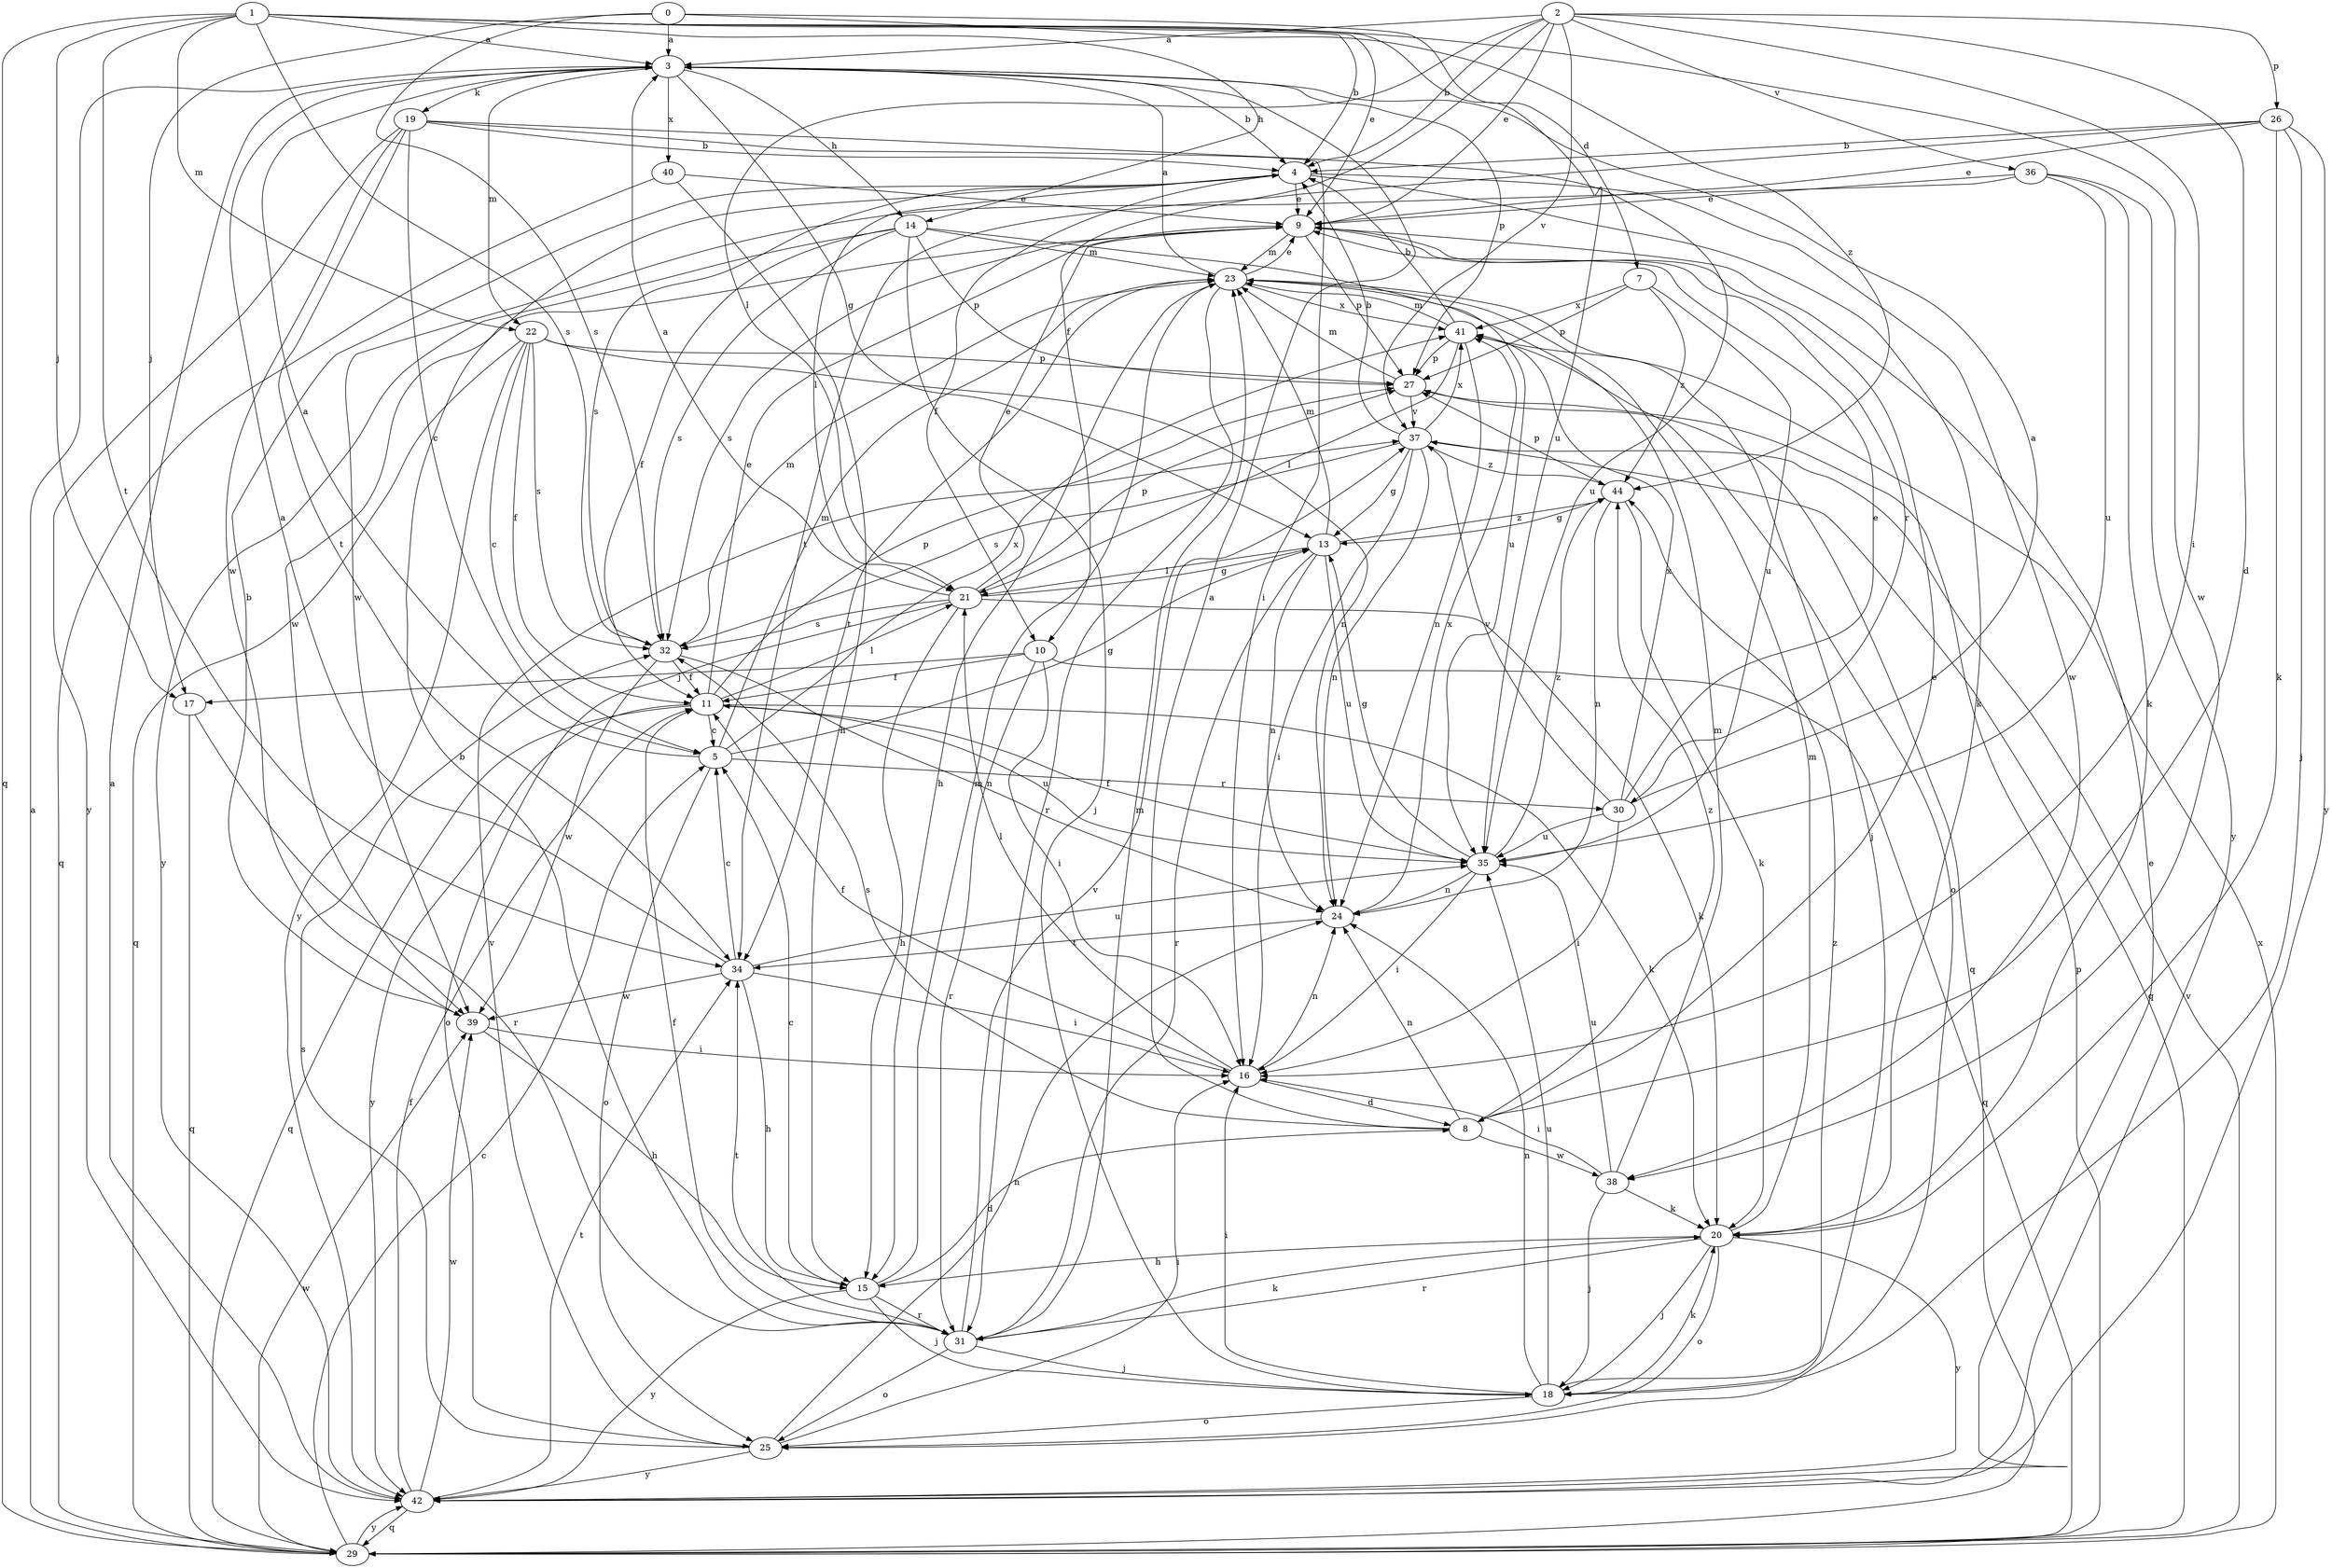 strict digraph  {
0;
1;
2;
3;
4;
5;
7;
8;
9;
10;
11;
13;
14;
15;
16;
17;
18;
19;
20;
21;
22;
23;
24;
25;
26;
27;
29;
30;
31;
32;
34;
35;
36;
37;
38;
39;
40;
41;
42;
44;
0 -> 3  [label=a];
0 -> 7  [label=d];
0 -> 17  [label=j];
0 -> 32  [label=s];
0 -> 44  [label=z];
1 -> 3  [label=a];
1 -> 4  [label=b];
1 -> 9  [label=e];
1 -> 14  [label=h];
1 -> 17  [label=j];
1 -> 22  [label=m];
1 -> 29  [label=q];
1 -> 32  [label=s];
1 -> 34  [label=t];
1 -> 35  [label=u];
1 -> 38  [label=w];
2 -> 3  [label=a];
2 -> 4  [label=b];
2 -> 8  [label=d];
2 -> 9  [label=e];
2 -> 10  [label=f];
2 -> 16  [label=i];
2 -> 21  [label=l];
2 -> 26  [label=p];
2 -> 36  [label=v];
2 -> 37  [label=v];
3 -> 4  [label=b];
3 -> 13  [label=g];
3 -> 14  [label=h];
3 -> 19  [label=k];
3 -> 22  [label=m];
3 -> 27  [label=p];
3 -> 40  [label=x];
4 -> 9  [label=e];
4 -> 10  [label=f];
4 -> 20  [label=k];
4 -> 21  [label=l];
4 -> 32  [label=s];
4 -> 38  [label=w];
5 -> 3  [label=a];
5 -> 13  [label=g];
5 -> 23  [label=m];
5 -> 25  [label=o];
5 -> 30  [label=r];
5 -> 41  [label=x];
7 -> 27  [label=p];
7 -> 35  [label=u];
7 -> 41  [label=x];
7 -> 44  [label=z];
8 -> 3  [label=a];
8 -> 9  [label=e];
8 -> 24  [label=n];
8 -> 32  [label=s];
8 -> 38  [label=w];
8 -> 44  [label=z];
9 -> 23  [label=m];
9 -> 27  [label=p];
9 -> 30  [label=r];
9 -> 32  [label=s];
9 -> 39  [label=w];
10 -> 11  [label=f];
10 -> 16  [label=i];
10 -> 17  [label=j];
10 -> 29  [label=q];
10 -> 31  [label=r];
11 -> 5  [label=c];
11 -> 9  [label=e];
11 -> 20  [label=k];
11 -> 21  [label=l];
11 -> 27  [label=p];
11 -> 29  [label=q];
11 -> 35  [label=u];
11 -> 42  [label=y];
13 -> 21  [label=l];
13 -> 23  [label=m];
13 -> 24  [label=n];
13 -> 31  [label=r];
13 -> 35  [label=u];
13 -> 44  [label=z];
14 -> 11  [label=f];
14 -> 18  [label=j];
14 -> 23  [label=m];
14 -> 27  [label=p];
14 -> 32  [label=s];
14 -> 35  [label=u];
14 -> 42  [label=y];
15 -> 5  [label=c];
15 -> 8  [label=d];
15 -> 18  [label=j];
15 -> 23  [label=m];
15 -> 31  [label=r];
15 -> 42  [label=y];
16 -> 8  [label=d];
16 -> 11  [label=f];
16 -> 21  [label=l];
16 -> 24  [label=n];
17 -> 29  [label=q];
17 -> 31  [label=r];
18 -> 16  [label=i];
18 -> 20  [label=k];
18 -> 24  [label=n];
18 -> 25  [label=o];
18 -> 35  [label=u];
18 -> 44  [label=z];
19 -> 4  [label=b];
19 -> 5  [label=c];
19 -> 16  [label=i];
19 -> 34  [label=t];
19 -> 35  [label=u];
19 -> 39  [label=w];
19 -> 42  [label=y];
20 -> 15  [label=h];
20 -> 18  [label=j];
20 -> 23  [label=m];
20 -> 25  [label=o];
20 -> 31  [label=r];
20 -> 42  [label=y];
21 -> 3  [label=a];
21 -> 9  [label=e];
21 -> 13  [label=g];
21 -> 15  [label=h];
21 -> 20  [label=k];
21 -> 25  [label=o];
21 -> 27  [label=p];
21 -> 32  [label=s];
22 -> 5  [label=c];
22 -> 11  [label=f];
22 -> 24  [label=n];
22 -> 27  [label=p];
22 -> 29  [label=q];
22 -> 32  [label=s];
22 -> 42  [label=y];
23 -> 3  [label=a];
23 -> 9  [label=e];
23 -> 15  [label=h];
23 -> 18  [label=j];
23 -> 31  [label=r];
23 -> 34  [label=t];
23 -> 41  [label=x];
24 -> 34  [label=t];
24 -> 41  [label=x];
25 -> 16  [label=i];
25 -> 24  [label=n];
25 -> 32  [label=s];
25 -> 37  [label=v];
25 -> 42  [label=y];
26 -> 4  [label=b];
26 -> 9  [label=e];
26 -> 18  [label=j];
26 -> 20  [label=k];
26 -> 34  [label=t];
26 -> 42  [label=y];
27 -> 23  [label=m];
27 -> 29  [label=q];
27 -> 37  [label=v];
29 -> 3  [label=a];
29 -> 5  [label=c];
29 -> 27  [label=p];
29 -> 37  [label=v];
29 -> 39  [label=w];
29 -> 41  [label=x];
29 -> 42  [label=y];
30 -> 3  [label=a];
30 -> 9  [label=e];
30 -> 16  [label=i];
30 -> 35  [label=u];
30 -> 37  [label=v];
30 -> 41  [label=x];
31 -> 4  [label=b];
31 -> 11  [label=f];
31 -> 18  [label=j];
31 -> 20  [label=k];
31 -> 23  [label=m];
31 -> 25  [label=o];
31 -> 34  [label=t];
31 -> 37  [label=v];
32 -> 11  [label=f];
32 -> 23  [label=m];
32 -> 24  [label=n];
32 -> 39  [label=w];
34 -> 3  [label=a];
34 -> 5  [label=c];
34 -> 15  [label=h];
34 -> 16  [label=i];
34 -> 35  [label=u];
34 -> 39  [label=w];
35 -> 11  [label=f];
35 -> 13  [label=g];
35 -> 16  [label=i];
35 -> 24  [label=n];
35 -> 44  [label=z];
36 -> 9  [label=e];
36 -> 20  [label=k];
36 -> 35  [label=u];
36 -> 39  [label=w];
36 -> 42  [label=y];
37 -> 4  [label=b];
37 -> 13  [label=g];
37 -> 16  [label=i];
37 -> 24  [label=n];
37 -> 29  [label=q];
37 -> 32  [label=s];
37 -> 41  [label=x];
37 -> 44  [label=z];
38 -> 16  [label=i];
38 -> 18  [label=j];
38 -> 20  [label=k];
38 -> 23  [label=m];
38 -> 35  [label=u];
39 -> 4  [label=b];
39 -> 15  [label=h];
39 -> 16  [label=i];
40 -> 9  [label=e];
40 -> 15  [label=h];
40 -> 29  [label=q];
41 -> 4  [label=b];
41 -> 21  [label=l];
41 -> 23  [label=m];
41 -> 24  [label=n];
41 -> 25  [label=o];
41 -> 27  [label=p];
42 -> 3  [label=a];
42 -> 9  [label=e];
42 -> 11  [label=f];
42 -> 29  [label=q];
42 -> 34  [label=t];
42 -> 39  [label=w];
44 -> 13  [label=g];
44 -> 20  [label=k];
44 -> 24  [label=n];
44 -> 27  [label=p];
}

